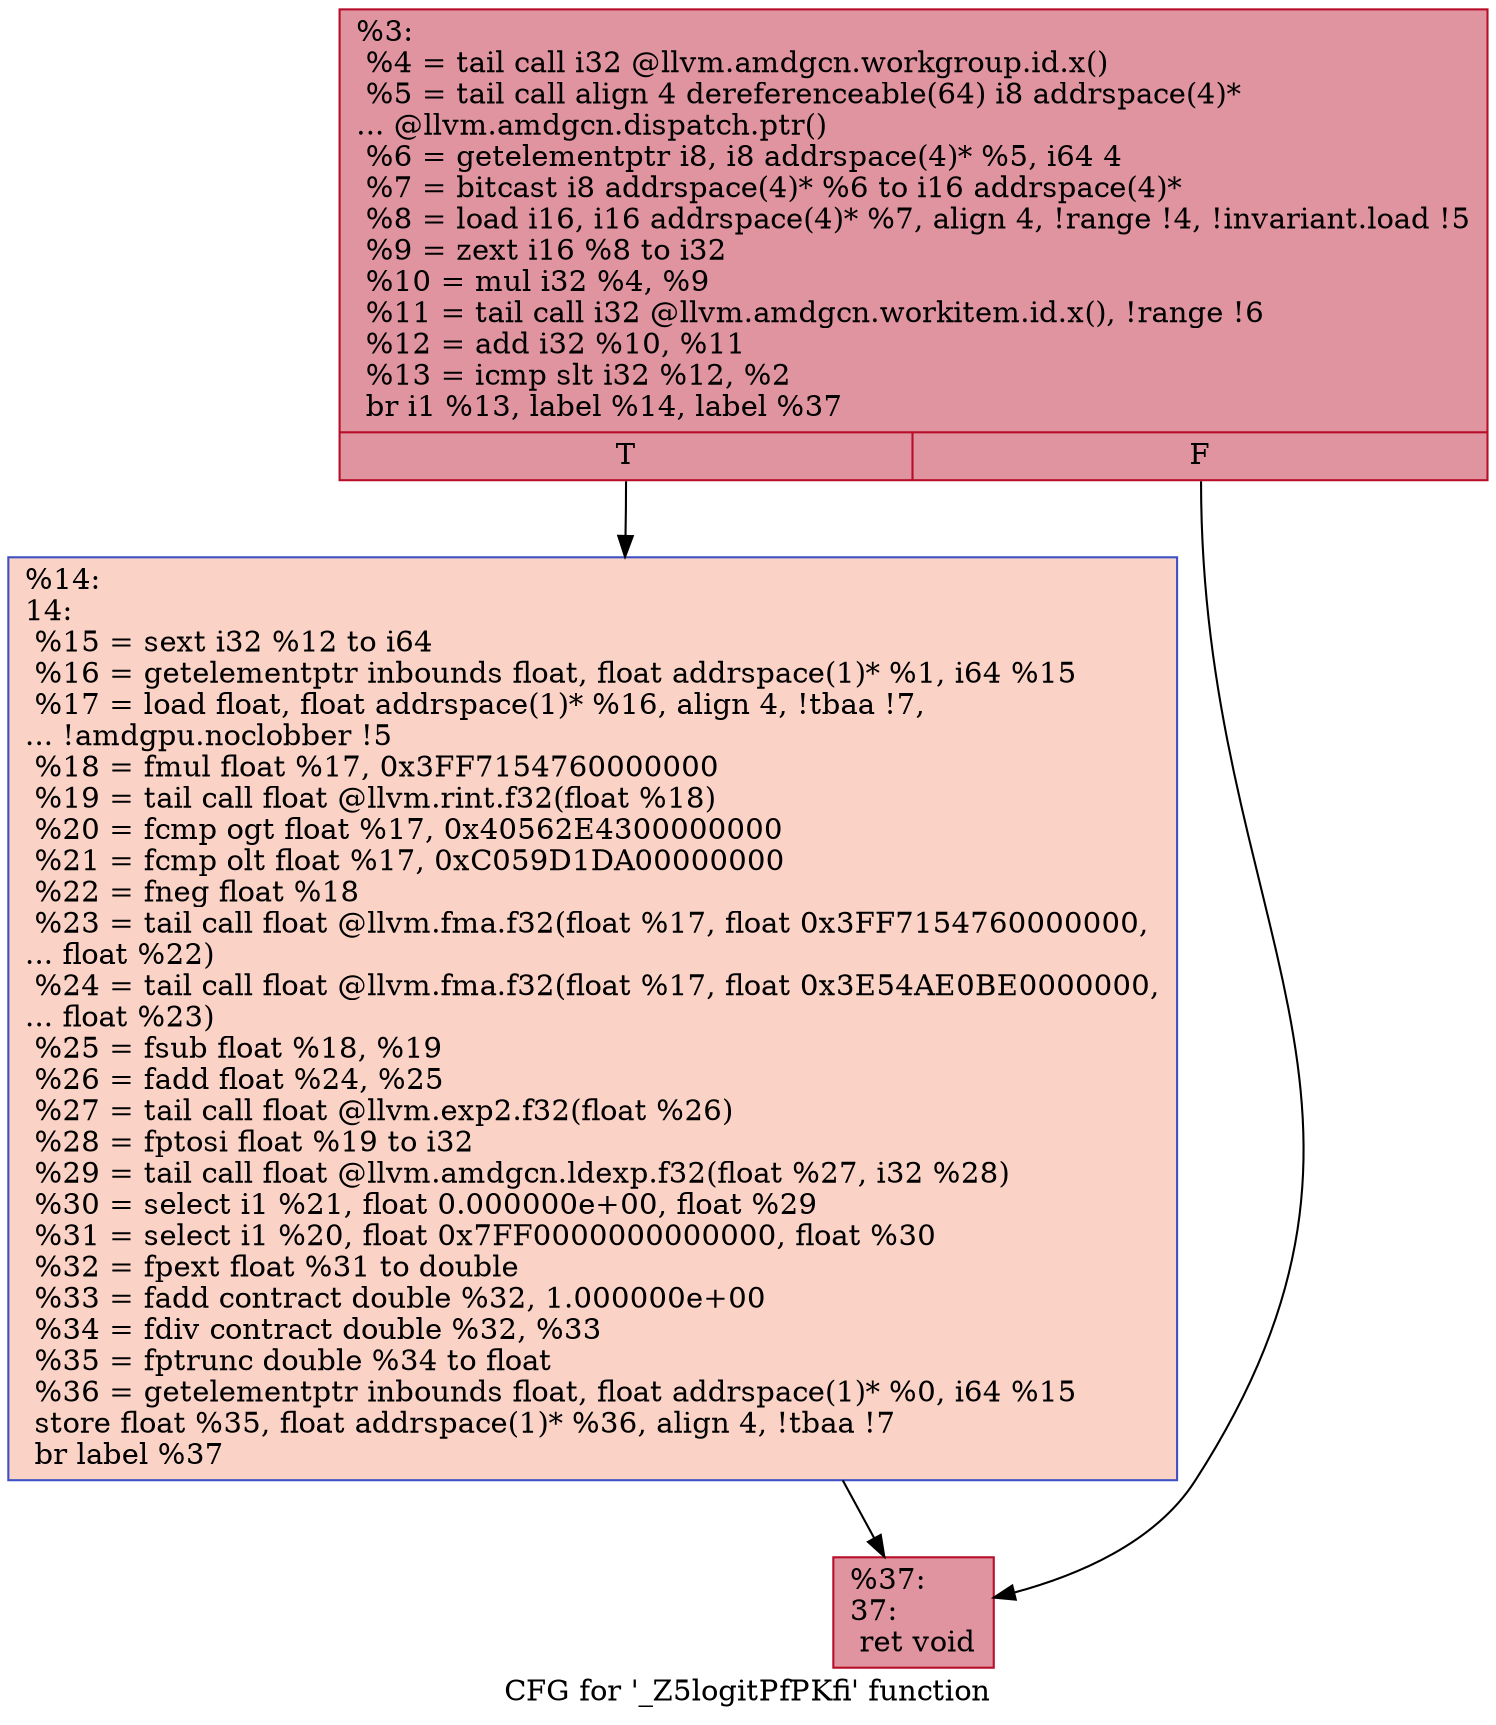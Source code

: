 digraph "CFG for '_Z5logitPfPKfi' function" {
	label="CFG for '_Z5logitPfPKfi' function";

	Node0x620a580 [shape=record,color="#b70d28ff", style=filled, fillcolor="#b70d2870",label="{%3:\l  %4 = tail call i32 @llvm.amdgcn.workgroup.id.x()\l  %5 = tail call align 4 dereferenceable(64) i8 addrspace(4)*\l... @llvm.amdgcn.dispatch.ptr()\l  %6 = getelementptr i8, i8 addrspace(4)* %5, i64 4\l  %7 = bitcast i8 addrspace(4)* %6 to i16 addrspace(4)*\l  %8 = load i16, i16 addrspace(4)* %7, align 4, !range !4, !invariant.load !5\l  %9 = zext i16 %8 to i32\l  %10 = mul i32 %4, %9\l  %11 = tail call i32 @llvm.amdgcn.workitem.id.x(), !range !6\l  %12 = add i32 %10, %11\l  %13 = icmp slt i32 %12, %2\l  br i1 %13, label %14, label %37\l|{<s0>T|<s1>F}}"];
	Node0x620a580:s0 -> Node0x620c490;
	Node0x620a580:s1 -> Node0x620c520;
	Node0x620c490 [shape=record,color="#3d50c3ff", style=filled, fillcolor="#f59c7d70",label="{%14:\l14:                                               \l  %15 = sext i32 %12 to i64\l  %16 = getelementptr inbounds float, float addrspace(1)* %1, i64 %15\l  %17 = load float, float addrspace(1)* %16, align 4, !tbaa !7,\l... !amdgpu.noclobber !5\l  %18 = fmul float %17, 0x3FF7154760000000\l  %19 = tail call float @llvm.rint.f32(float %18)\l  %20 = fcmp ogt float %17, 0x40562E4300000000\l  %21 = fcmp olt float %17, 0xC059D1DA00000000\l  %22 = fneg float %18\l  %23 = tail call float @llvm.fma.f32(float %17, float 0x3FF7154760000000,\l... float %22)\l  %24 = tail call float @llvm.fma.f32(float %17, float 0x3E54AE0BE0000000,\l... float %23)\l  %25 = fsub float %18, %19\l  %26 = fadd float %24, %25\l  %27 = tail call float @llvm.exp2.f32(float %26)\l  %28 = fptosi float %19 to i32\l  %29 = tail call float @llvm.amdgcn.ldexp.f32(float %27, i32 %28)\l  %30 = select i1 %21, float 0.000000e+00, float %29\l  %31 = select i1 %20, float 0x7FF0000000000000, float %30\l  %32 = fpext float %31 to double\l  %33 = fadd contract double %32, 1.000000e+00\l  %34 = fdiv contract double %32, %33\l  %35 = fptrunc double %34 to float\l  %36 = getelementptr inbounds float, float addrspace(1)* %0, i64 %15\l  store float %35, float addrspace(1)* %36, align 4, !tbaa !7\l  br label %37\l}"];
	Node0x620c490 -> Node0x620c520;
	Node0x620c520 [shape=record,color="#b70d28ff", style=filled, fillcolor="#b70d2870",label="{%37:\l37:                                               \l  ret void\l}"];
}
